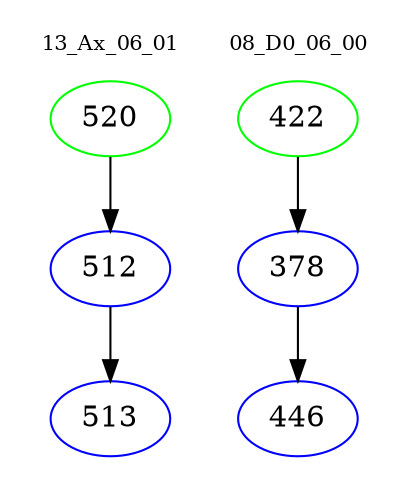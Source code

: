 digraph{
subgraph cluster_0 {
color = white
label = "13_Ax_06_01";
fontsize=10;
T0_520 [label="520", color="green"]
T0_520 -> T0_512 [color="black"]
T0_512 [label="512", color="blue"]
T0_512 -> T0_513 [color="black"]
T0_513 [label="513", color="blue"]
}
subgraph cluster_1 {
color = white
label = "08_D0_06_00";
fontsize=10;
T1_422 [label="422", color="green"]
T1_422 -> T1_378 [color="black"]
T1_378 [label="378", color="blue"]
T1_378 -> T1_446 [color="black"]
T1_446 [label="446", color="blue"]
}
}
